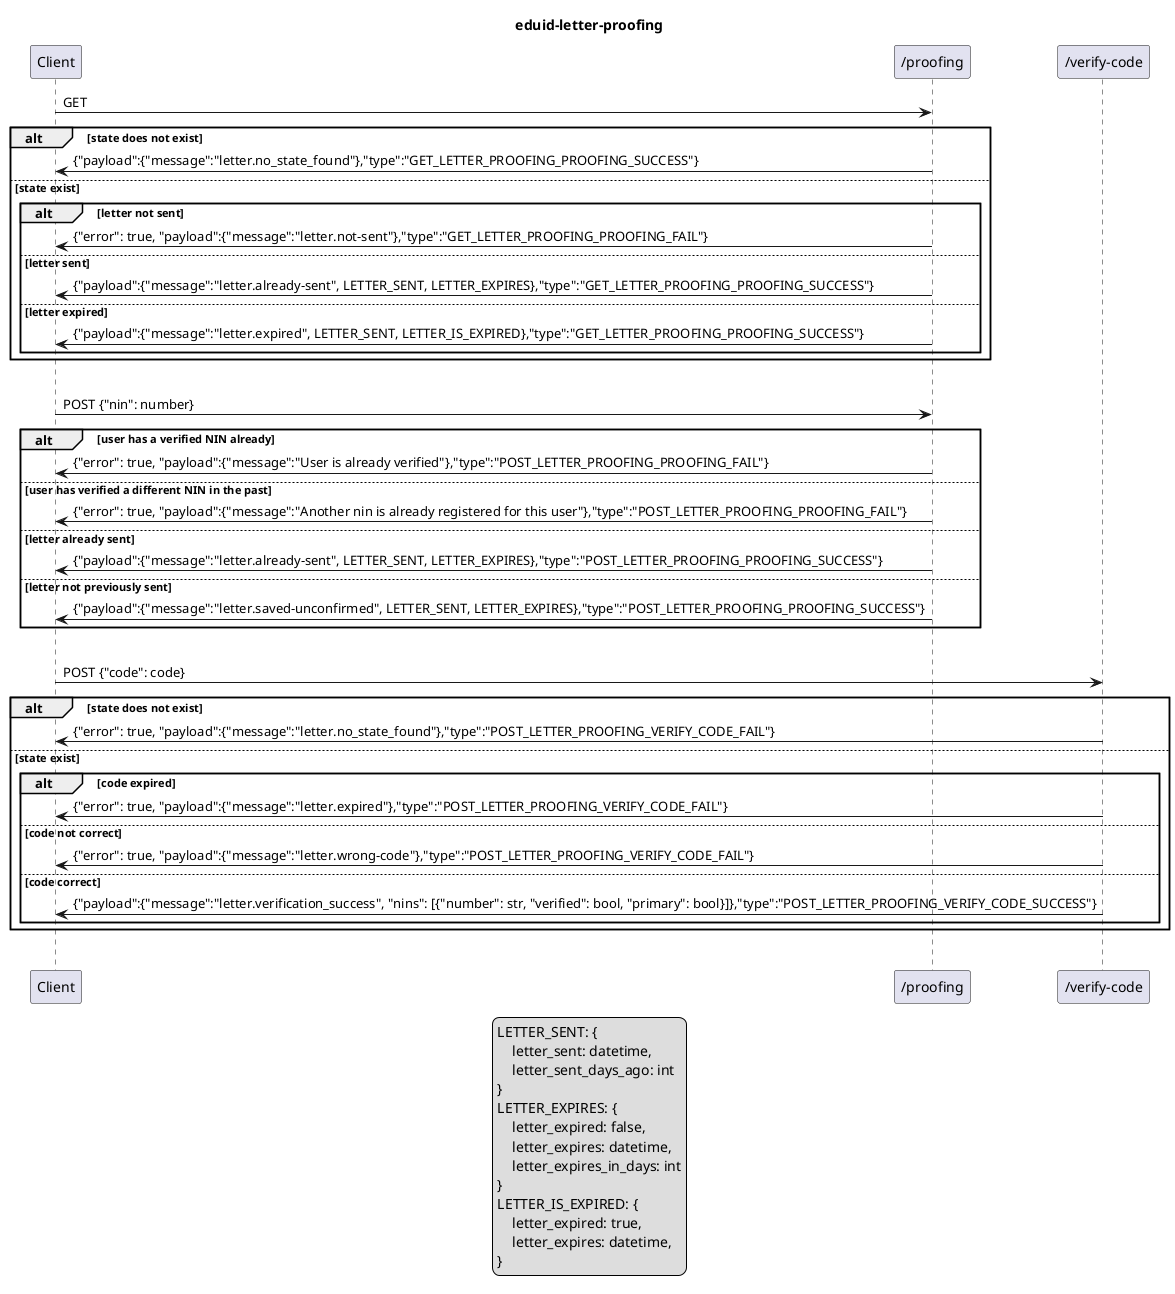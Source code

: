 @startuml
title eduid-letter-proofing

legend
    LETTER_SENT: {
        letter_sent: datetime,
        letter_sent_days_ago: int
    }
    LETTER_EXPIRES: {
        letter_expired: false,
        letter_expires: datetime,
        letter_expires_in_days: int
    }
    LETTER_IS_EXPIRED: {
        letter_expired: true,
        letter_expires: datetime,
    }
end legend

Client->"/proofing": GET
alt state does not exist
    "/proofing"->Client: {"payload":{"message":"letter.no_state_found"},"type":"GET_LETTER_PROOFING_PROOFING_SUCCESS"}
else state exist
    alt letter not sent
        "/proofing"->Client: {"error": true, "payload":{"message":"letter.not-sent"},"type":"GET_LETTER_PROOFING_PROOFING_FAIL"}
    else letter sent
        "/proofing"->Client: {"payload":{"message":"letter.already-sent", LETTER_SENT, LETTER_EXPIRES},"type":"GET_LETTER_PROOFING_PROOFING_SUCCESS"}
    else letter expired
        "/proofing"->Client: {"payload":{"message":"letter.expired", LETTER_SENT, LETTER_IS_EXPIRED},"type":"GET_LETTER_PROOFING_PROOFING_SUCCESS"}
    end
end
|||

Client->"/proofing": POST {"nin": number}
alt user has a verified NIN already
    "/proofing"->Client: {"error": true, "payload":{"message":"User is already verified"},"type":"POST_LETTER_PROOFING_PROOFING_FAIL"}
else user has verified a different NIN in the past
    "/proofing"->Client: {"error": true, "payload":{"message":"Another nin is already registered for this user"},"type":"POST_LETTER_PROOFING_PROOFING_FAIL"}
else letter already sent
    "/proofing"->Client: {"payload":{"message":"letter.already-sent", LETTER_SENT, LETTER_EXPIRES},"type":"POST_LETTER_PROOFING_PROOFING_SUCCESS"}
else letter not previously sent
    "/proofing"->Client: {"payload":{"message":"letter.saved-unconfirmed", LETTER_SENT, LETTER_EXPIRES},"type":"POST_LETTER_PROOFING_PROOFING_SUCCESS"}
end
|||

Client -> "/verify-code": POST {"code": code}
alt state does not exist
    "/verify-code"->Client: {"error": true, "payload":{"message":"letter.no_state_found"},"type":"POST_LETTER_PROOFING_VERIFY_CODE_FAIL"}
else state exist
    alt code expired
        "/verify-code"->Client: {"error": true, "payload":{"message":"letter.expired"},"type":"POST_LETTER_PROOFING_VERIFY_CODE_FAIL"}
    else code not correct
        "/verify-code"->Client: {"error": true, "payload":{"message":"letter.wrong-code"},"type":"POST_LETTER_PROOFING_VERIFY_CODE_FAIL"}
    else code correct
        "/verify-code"->Client: {"payload":{"message":"letter.verification_success", "nins": [{"number": str, "verified": bool, "primary": bool}]},"type":"POST_LETTER_PROOFING_VERIFY_CODE_SUCCESS"}
    end
end
|||
@enduml
